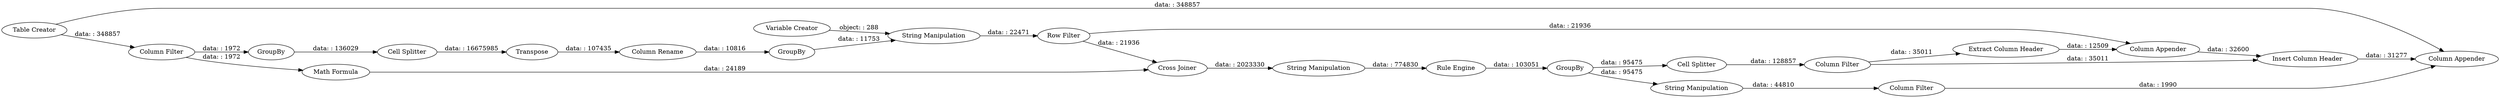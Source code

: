 digraph {
	"7406682633767557921_11" [label="Column Appender"]
	"7406682633767557921_9" [label="Column Filter"]
	"7406682633767557921_19" [label=GroupBy]
	"7406682633767557921_18" [label="Row Filter"]
	"7406682633767557921_2" [label="Math Formula"]
	"7406682633767557921_8" [label="Cell Splitter"]
	"7406682633767557921_14" [label="Variable Creator"]
	"7406682633767557921_1" [label="Table Creator"]
	"7406682633767557921_23" [label="Column Rename"]
	"7406682633767557921_12" [label="Insert Column Header"]
	"7406682633767557921_20" [label="Cell Splitter"]
	"7406682633767557921_5" [label="Cross Joiner"]
	"7406682633767557921_10" [label="Extract Column Header"]
	"7406682633767557921_16" [label="String Manipulation"]
	"7406682633767557921_4" [label="String Manipulation"]
	"7406682633767557921_3" [label=GroupBy]
	"7406682633767557921_6" [label="Rule Engine"]
	"7406682633767557921_22" [label="String Manipulation"]
	"7406682633767557921_13" [label="Column Appender"]
	"7406682633767557921_7" [label=GroupBy]
	"7406682633767557921_15" [label="Column Filter"]
	"7406682633767557921_17" [label="Column Filter"]
	"7406682633767557921_21" [label=Transpose]
	"7406682633767557921_22" -> "7406682633767557921_6" [label="data: : 774830"]
	"7406682633767557921_9" -> "7406682633767557921_10" [label="data: : 35011"]
	"7406682633767557921_4" -> "7406682633767557921_18" [label="data: : 22471"]
	"7406682633767557921_11" -> "7406682633767557921_12" [label="data: : 32600"]
	"7406682633767557921_2" -> "7406682633767557921_5" [label="data: : 24189"]
	"7406682633767557921_17" -> "7406682633767557921_13" [label="data: : 1990"]
	"7406682633767557921_7" -> "7406682633767557921_16" [label="data: : 95475"]
	"7406682633767557921_8" -> "7406682633767557921_9" [label="data: : 128857"]
	"7406682633767557921_21" -> "7406682633767557921_23" [label="data: : 107435"]
	"7406682633767557921_3" -> "7406682633767557921_4" [label="data: : 11753"]
	"7406682633767557921_6" -> "7406682633767557921_7" [label="data: : 103051"]
	"7406682633767557921_23" -> "7406682633767557921_3" [label="data: : 10816"]
	"7406682633767557921_15" -> "7406682633767557921_19" [label="data: : 1972"]
	"7406682633767557921_7" -> "7406682633767557921_8" [label="data: : 95475"]
	"7406682633767557921_1" -> "7406682633767557921_13" [label="data: : 348857"]
	"7406682633767557921_19" -> "7406682633767557921_20" [label="data: : 136029"]
	"7406682633767557921_16" -> "7406682633767557921_17" [label="data: : 44810"]
	"7406682633767557921_10" -> "7406682633767557921_11" [label="data: : 12509"]
	"7406682633767557921_14" -> "7406682633767557921_4" [label="object: : 288"]
	"7406682633767557921_9" -> "7406682633767557921_12" [label="data: : 35011"]
	"7406682633767557921_5" -> "7406682633767557921_22" [label="data: : 2023330"]
	"7406682633767557921_12" -> "7406682633767557921_13" [label="data: : 31277"]
	"7406682633767557921_15" -> "7406682633767557921_2" [label="data: : 1972"]
	"7406682633767557921_20" -> "7406682633767557921_21" [label="data: : 16675985"]
	"7406682633767557921_18" -> "7406682633767557921_5" [label="data: : 21936"]
	"7406682633767557921_18" -> "7406682633767557921_11" [label="data: : 21936"]
	"7406682633767557921_1" -> "7406682633767557921_15" [label="data: : 348857"]
	rankdir=LR
}
